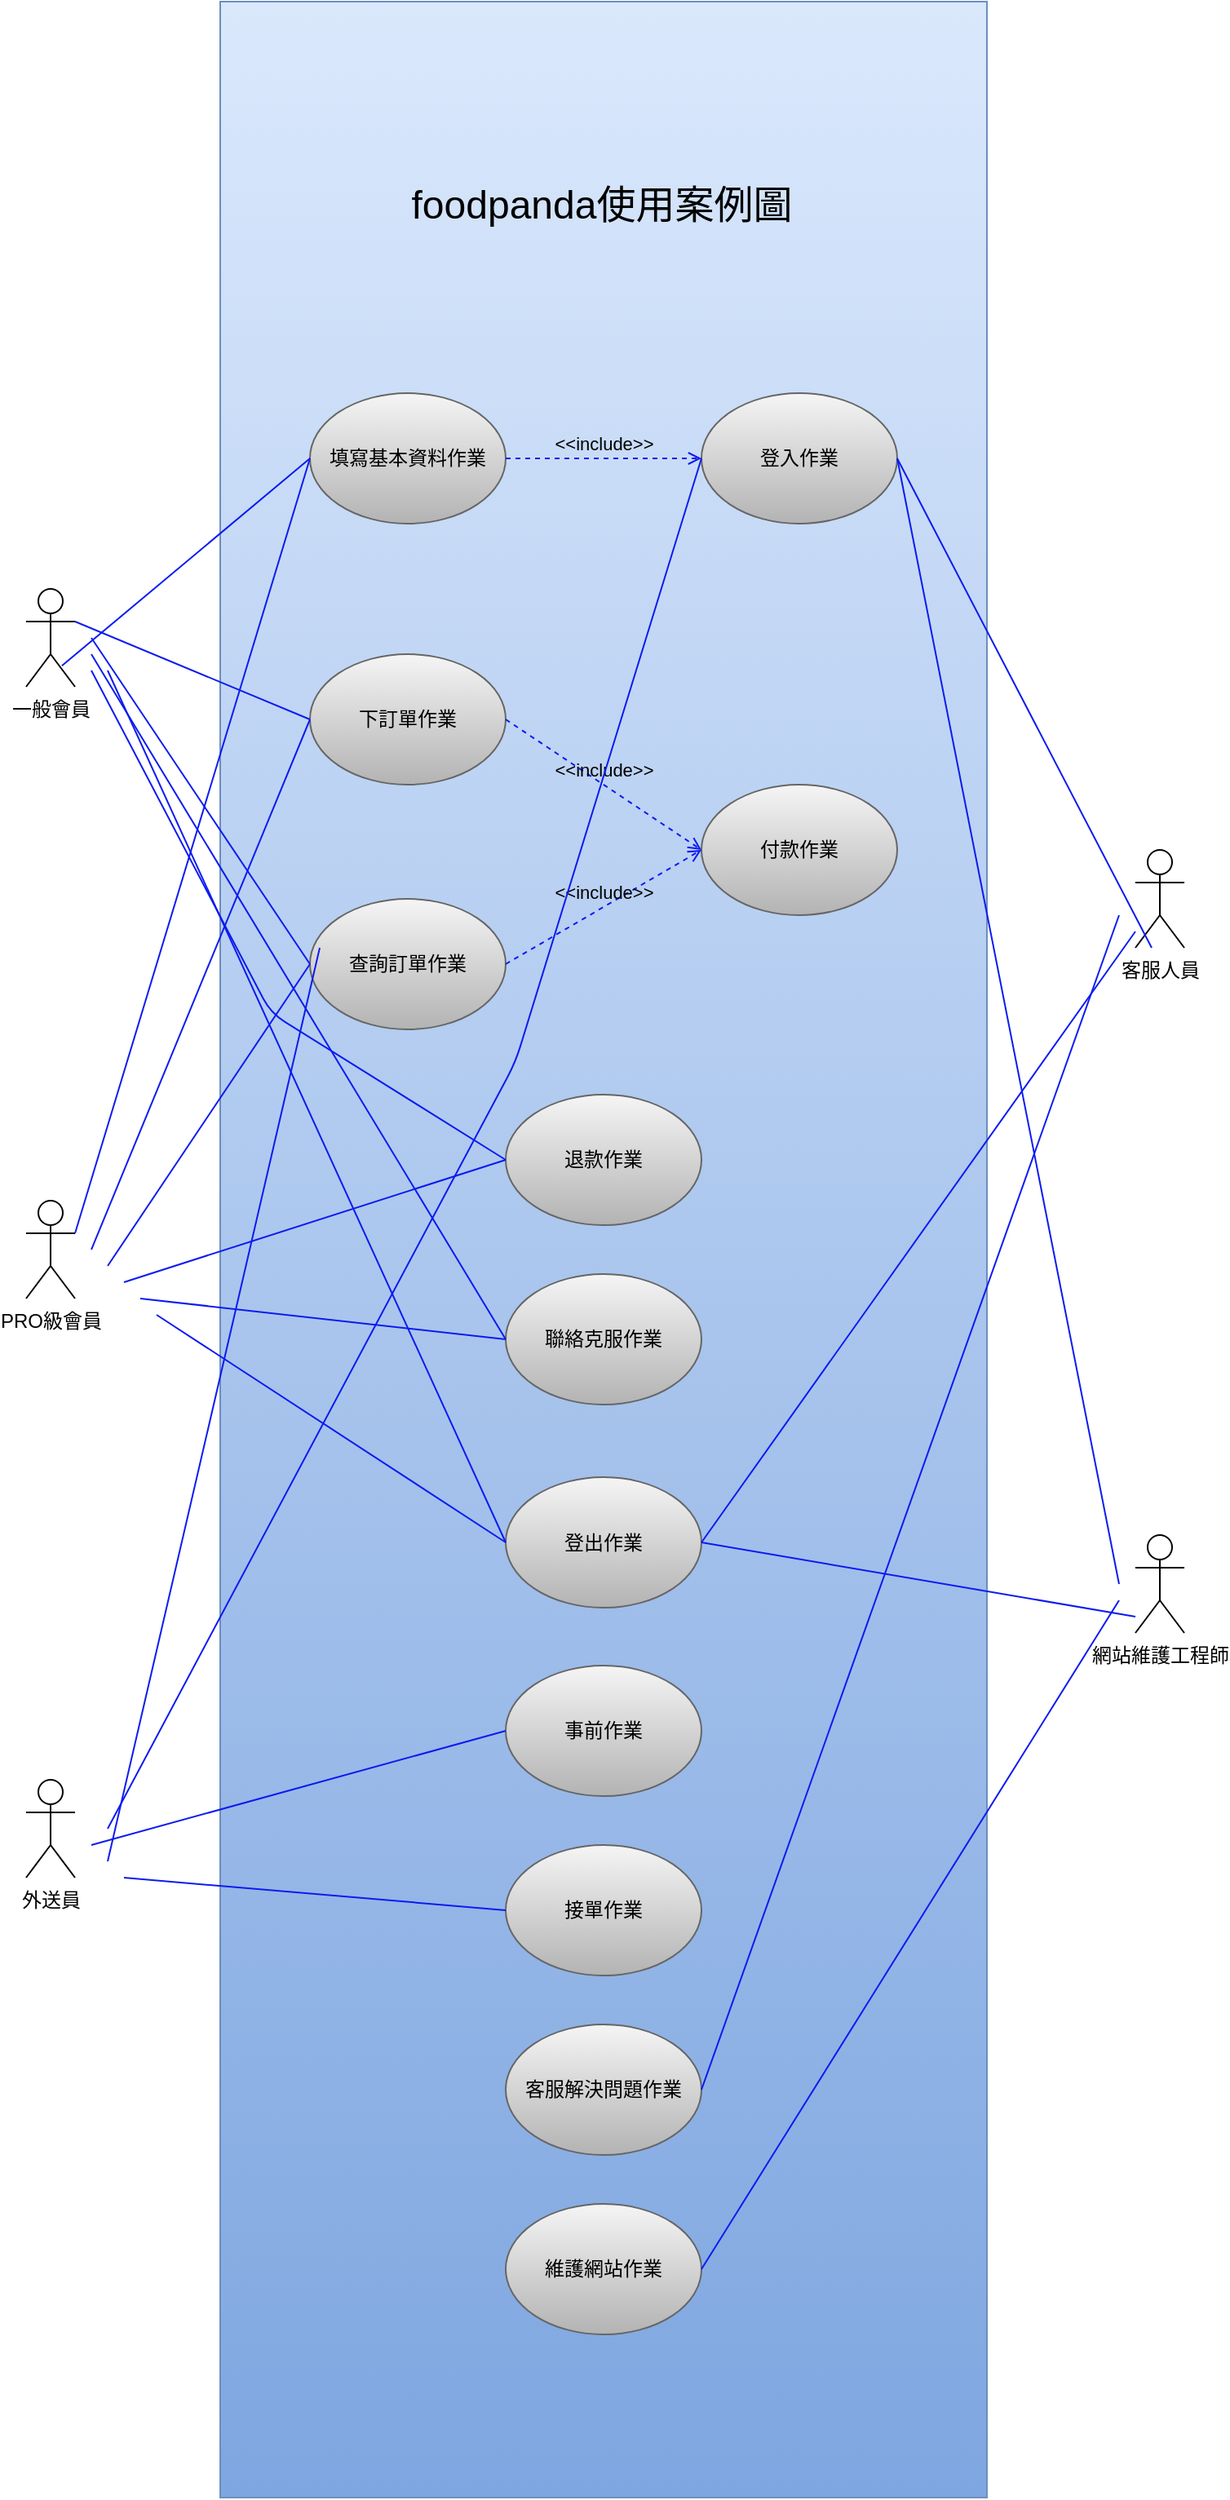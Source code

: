 <mxfile>
    <diagram id="5nWFcHsJlzp0EEoHFMl1" name="use_case_diagram">
        <mxGraphModel dx="956" dy="1468" grid="1" gridSize="10" guides="1" tooltips="1" connect="1" arrows="1" fold="1" page="1" pageScale="1" pageWidth="827" pageHeight="1169" math="0" shadow="0">
            <root>
                <mxCell id="0"/>
                <mxCell id="1" parent="0"/>
                <mxCell id="2" value="" style="rounded=0;whiteSpace=wrap;html=1;fillColor=#dae8fc;gradientColor=#7ea6e0;strokeColor=#6c8ebf;" parent="1" vertex="1">
                    <mxGeometry x="179" y="30" width="470" height="1530" as="geometry"/>
                </mxCell>
                <mxCell id="4" value="&lt;font color=&quot;#000000&quot;&gt;登入作業&lt;/font&gt;" style="ellipse;whiteSpace=wrap;html=1;fillColor=#f5f5f5;strokeColor=#666666;gradientColor=#b3b3b3;" parent="1" vertex="1">
                    <mxGeometry x="474" y="270" width="120" height="80" as="geometry"/>
                </mxCell>
                <mxCell id="5" value="&lt;font color=&quot;#000000&quot;&gt;填寫基本資料作業&lt;/font&gt;" style="ellipse;whiteSpace=wrap;html=1;fillColor=#f5f5f5;strokeColor=#666666;gradientColor=#b3b3b3;" parent="1" vertex="1">
                    <mxGeometry x="234" y="270" width="120" height="80" as="geometry"/>
                </mxCell>
                <mxCell id="6" value="&lt;font color=&quot;#000000&quot;&gt;下訂單作業&lt;/font&gt;" style="ellipse;whiteSpace=wrap;html=1;fillColor=#f5f5f5;strokeColor=#666666;gradientColor=#b3b3b3;" parent="1" vertex="1">
                    <mxGeometry x="234" y="430" width="120" height="80" as="geometry"/>
                </mxCell>
                <mxCell id="7" value="&lt;font color=&quot;#000000&quot;&gt;查詢訂單作業&lt;/font&gt;&lt;span style=&quot;color: rgba(0 , 0 , 0 , 0) ; font-family: monospace ; font-size: 0px&quot;&gt;%3CmxGraphModel%3E%3Croot%3E%3CmxCell%20id%3D%220%22%2F%3E%3CmxCell%20id%3D%221%22%20parent%3D%220%22%2F%3E%3CmxCell%20id%3D%222%22%20value%3D%22%26lt%3Bfont%20color%3D%26quot%3B%23000000%26quot%3B%26gt%3B%E4%B8%8B%E8%A8%82%E5%96%AE%E4%BD%9C%E6%A5%AD%26lt%3B%2Ffont%26gt%3B%22%20style%3D%22ellipse%3BwhiteSpace%3Dwrap%3Bhtml%3D1%3BfillColor%3D%23f5f5f5%3BstrokeColor%3D%23666666%3BgradientColor%3D%23b3b3b3%3B%22%20vertex%3D%221%22%20parent%3D%221%22%3E%3CmxGeometry%20x%3D%22354%22%20y%3D%22420%22%20width%3D%22120%22%20height%3D%2280%22%20as%3D%22geometry%22%2F%3E%3C%2FmxCell%3E%3C%2Froot%3E%3C%2FmxGraphModel%3E&lt;/span&gt;" style="ellipse;whiteSpace=wrap;html=1;fillColor=#f5f5f5;strokeColor=#666666;gradientColor=#b3b3b3;" parent="1" vertex="1">
                    <mxGeometry x="234" y="580" width="120" height="80" as="geometry"/>
                </mxCell>
                <mxCell id="8" value="&lt;font color=&quot;#000000&quot;&gt;付款作業&lt;/font&gt;" style="ellipse;whiteSpace=wrap;html=1;fillColor=#f5f5f5;strokeColor=#666666;gradientColor=#b3b3b3;" parent="1" vertex="1">
                    <mxGeometry x="474" y="510" width="120" height="80" as="geometry"/>
                </mxCell>
                <mxCell id="9" value="&lt;font color=&quot;#000000&quot;&gt;退款作業&lt;/font&gt;" style="ellipse;whiteSpace=wrap;html=1;fillColor=#f5f5f5;strokeColor=#666666;gradientColor=#b3b3b3;" parent="1" vertex="1">
                    <mxGeometry x="354" y="700" width="120" height="80" as="geometry"/>
                </mxCell>
                <mxCell id="12" value="&lt;font color=&quot;#000000&quot;&gt;聯絡克服作業&lt;/font&gt;" style="ellipse;whiteSpace=wrap;html=1;fillColor=#f5f5f5;strokeColor=#666666;gradientColor=#b3b3b3;" parent="1" vertex="1">
                    <mxGeometry x="354" y="810" width="120" height="80" as="geometry"/>
                </mxCell>
                <mxCell id="13" value="&lt;font color=&quot;#000000&quot;&gt;登出作業&lt;/font&gt;" style="ellipse;whiteSpace=wrap;html=1;fillColor=#f5f5f5;strokeColor=#666666;gradientColor=#b3b3b3;" parent="1" vertex="1">
                    <mxGeometry x="354" y="934.5" width="120" height="80" as="geometry"/>
                </mxCell>
                <mxCell id="14" value="&lt;font color=&quot;#000000&quot;&gt;事前作業&lt;/font&gt;" style="ellipse;whiteSpace=wrap;html=1;fillColor=#f5f5f5;strokeColor=#666666;gradientColor=#b3b3b3;" parent="1" vertex="1">
                    <mxGeometry x="354" y="1050" width="120" height="80" as="geometry"/>
                </mxCell>
                <mxCell id="15" value="&lt;font color=&quot;#000000&quot;&gt;接單作業&lt;/font&gt;" style="ellipse;whiteSpace=wrap;html=1;fillColor=#f5f5f5;strokeColor=#666666;gradientColor=#b3b3b3;" parent="1" vertex="1">
                    <mxGeometry x="354" y="1160" width="120" height="80" as="geometry"/>
                </mxCell>
                <mxCell id="16" value="&lt;font color=&quot;#000000&quot;&gt;客服解決問題作業&lt;/font&gt;" style="ellipse;whiteSpace=wrap;html=1;fillColor=#f5f5f5;strokeColor=#666666;gradientColor=#b3b3b3;" parent="1" vertex="1">
                    <mxGeometry x="354" y="1270" width="120" height="80" as="geometry"/>
                </mxCell>
                <mxCell id="17" value="&lt;font color=&quot;#000000&quot;&gt;維護網站作業&lt;/font&gt;" style="ellipse;whiteSpace=wrap;html=1;fillColor=#f5f5f5;strokeColor=#666666;gradientColor=#b3b3b3;" parent="1" vertex="1">
                    <mxGeometry x="354" y="1380" width="120" height="80" as="geometry"/>
                </mxCell>
                <mxCell id="18" value="&amp;lt;&amp;lt;include&amp;gt;&amp;gt;" style="html=1;verticalAlign=bottom;labelBackgroundColor=none;endArrow=open;endFill=0;dashed=1;fontColor=#000000;exitX=1;exitY=0.5;exitDx=0;exitDy=0;entryX=0;entryY=0.5;entryDx=0;entryDy=0;strokeColor=#0C1BF0;" parent="1" source="5" target="4" edge="1">
                    <mxGeometry width="160" relative="1" as="geometry">
                        <mxPoint x="320" y="490" as="sourcePoint"/>
                        <mxPoint x="480" y="490" as="targetPoint"/>
                    </mxGeometry>
                </mxCell>
                <mxCell id="19" value="&amp;lt;&amp;lt;include&amp;gt;&amp;gt;" style="html=1;verticalAlign=bottom;labelBackgroundColor=none;endArrow=open;endFill=0;dashed=1;fontColor=#000000;exitX=1;exitY=0.5;exitDx=0;exitDy=0;entryX=0;entryY=0.5;entryDx=0;entryDy=0;strokeColor=#0C1BF0;" parent="1" source="6" target="8" edge="1">
                    <mxGeometry width="160" relative="1" as="geometry">
                        <mxPoint x="364" y="320" as="sourcePoint"/>
                        <mxPoint x="484" y="320" as="targetPoint"/>
                    </mxGeometry>
                </mxCell>
                <mxCell id="20" value="&amp;lt;&amp;lt;include&amp;gt;&amp;gt;" style="html=1;verticalAlign=bottom;labelBackgroundColor=none;endArrow=open;endFill=0;dashed=1;fontColor=#000000;exitX=1;exitY=0.5;exitDx=0;exitDy=0;entryX=0;entryY=0.5;entryDx=0;entryDy=0;strokeColor=#0C1BF0;" parent="1" source="7" target="8" edge="1">
                    <mxGeometry width="160" relative="1" as="geometry">
                        <mxPoint x="364" y="480" as="sourcePoint"/>
                        <mxPoint x="484" y="560" as="targetPoint"/>
                    </mxGeometry>
                </mxCell>
                <mxCell id="21" value="一般會員" style="shape=umlActor;verticalLabelPosition=bottom;verticalAlign=top;html=1;fontColor=#000000;" parent="1" vertex="1">
                    <mxGeometry x="60" y="390" width="30" height="60" as="geometry"/>
                </mxCell>
                <mxCell id="22" value="&lt;font style=&quot;font-size: 24px&quot;&gt;foodpanda使用案例圖&lt;/font&gt;" style="text;html=1;strokeColor=none;fillColor=none;align=center;verticalAlign=middle;whiteSpace=wrap;rounded=0;fontColor=#000000;" parent="1" vertex="1">
                    <mxGeometry x="286" y="140" width="254" height="30" as="geometry"/>
                </mxCell>
                <mxCell id="23" value="PRO級會員" style="shape=umlActor;verticalLabelPosition=bottom;verticalAlign=top;html=1;fontColor=#000000;" parent="1" vertex="1">
                    <mxGeometry x="60" y="765" width="30" height="60" as="geometry"/>
                </mxCell>
                <mxCell id="24" value="外送員" style="shape=umlActor;verticalLabelPosition=bottom;verticalAlign=top;html=1;fontColor=#000000;" parent="1" vertex="1">
                    <mxGeometry x="60" y="1120" width="30" height="60" as="geometry"/>
                </mxCell>
                <mxCell id="25" value="客服人員" style="shape=umlActor;verticalLabelPosition=bottom;verticalAlign=top;html=1;fontColor=#000000;" parent="1" vertex="1">
                    <mxGeometry x="740" y="550" width="30" height="60" as="geometry"/>
                </mxCell>
                <mxCell id="26" value="網站維護工程師" style="shape=umlActor;verticalLabelPosition=bottom;verticalAlign=top;html=1;fontColor=#000000;" parent="1" vertex="1">
                    <mxGeometry x="740" y="970" width="30" height="60" as="geometry"/>
                </mxCell>
                <mxCell id="27" value="" style="endArrow=none;html=1;fontSize=24;fontColor=#000000;strokeColor=#0C1BF0;exitX=0.731;exitY=0.786;exitDx=0;exitDy=0;exitPerimeter=0;entryX=0;entryY=0.5;entryDx=0;entryDy=0;" parent="1" source="21" target="5" edge="1">
                    <mxGeometry width="50" height="50" relative="1" as="geometry">
                        <mxPoint x="400" y="670" as="sourcePoint"/>
                        <mxPoint x="450" y="620" as="targetPoint"/>
                    </mxGeometry>
                </mxCell>
                <mxCell id="28" value="" style="endArrow=none;html=1;fontSize=24;fontColor=#000000;strokeColor=#0C1BF0;exitX=1;exitY=0.333;exitDx=0;exitDy=0;exitPerimeter=0;entryX=0;entryY=0.5;entryDx=0;entryDy=0;" parent="1" source="21" target="6" edge="1">
                    <mxGeometry width="50" height="50" relative="1" as="geometry">
                        <mxPoint x="91.93" y="447.16" as="sourcePoint"/>
                        <mxPoint x="244" y="320" as="targetPoint"/>
                    </mxGeometry>
                </mxCell>
                <mxCell id="29" value="" style="endArrow=none;html=1;fontSize=24;fontColor=#000000;strokeColor=#0C1BF0;exitX=1;exitY=0.333;exitDx=0;exitDy=0;exitPerimeter=0;entryX=0;entryY=0.5;entryDx=0;entryDy=0;" parent="1" target="7" edge="1">
                    <mxGeometry width="50" height="50" relative="1" as="geometry">
                        <mxPoint x="100" y="420" as="sourcePoint"/>
                        <mxPoint x="244" y="480.0" as="targetPoint"/>
                    </mxGeometry>
                </mxCell>
                <mxCell id="30" value="" style="endArrow=none;html=1;fontSize=24;fontColor=#000000;strokeColor=#0C1BF0;entryX=0;entryY=0.5;entryDx=0;entryDy=0;" parent="1" target="9" edge="1">
                    <mxGeometry width="50" height="50" relative="1" as="geometry">
                        <mxPoint x="100" y="440" as="sourcePoint"/>
                        <mxPoint x="244" y="630.0" as="targetPoint"/>
                        <Array as="points">
                            <mxPoint x="210" y="650"/>
                        </Array>
                    </mxGeometry>
                </mxCell>
                <mxCell id="31" value="" style="endArrow=none;html=1;fontSize=24;fontColor=#000000;strokeColor=#0C1BF0;entryX=0;entryY=0.5;entryDx=0;entryDy=0;" parent="1" target="12" edge="1">
                    <mxGeometry width="50" height="50" relative="1" as="geometry">
                        <mxPoint x="100" y="430" as="sourcePoint"/>
                        <mxPoint x="244" y="630.0" as="targetPoint"/>
                    </mxGeometry>
                </mxCell>
                <mxCell id="32" value="" style="endArrow=none;html=1;fontSize=24;fontColor=#000000;strokeColor=#0C1BF0;entryX=0;entryY=0.5;entryDx=0;entryDy=0;" parent="1" target="13" edge="1">
                    <mxGeometry width="50" height="50" relative="1" as="geometry">
                        <mxPoint x="110" y="440" as="sourcePoint"/>
                        <mxPoint x="364.0" y="860.0" as="targetPoint"/>
                    </mxGeometry>
                </mxCell>
                <mxCell id="33" value="" style="endArrow=none;html=1;fontSize=24;fontColor=#000000;strokeColor=#0C1BF0;exitX=1;exitY=0.333;exitDx=0;exitDy=0;exitPerimeter=0;entryX=0;entryY=0.5;entryDx=0;entryDy=0;" parent="1" source="23" target="5" edge="1">
                    <mxGeometry width="50" height="50" relative="1" as="geometry">
                        <mxPoint x="420" y="810" as="sourcePoint"/>
                        <mxPoint x="470" y="760" as="targetPoint"/>
                    </mxGeometry>
                </mxCell>
                <mxCell id="34" value="" style="endArrow=none;html=1;fontSize=24;fontColor=#000000;strokeColor=#0C1BF0;exitX=1;exitY=0.333;exitDx=0;exitDy=0;exitPerimeter=0;entryX=0;entryY=0.5;entryDx=0;entryDy=0;" parent="1" target="6" edge="1">
                    <mxGeometry width="50" height="50" relative="1" as="geometry">
                        <mxPoint x="100" y="795" as="sourcePoint"/>
                        <mxPoint x="244" y="320" as="targetPoint"/>
                    </mxGeometry>
                </mxCell>
                <mxCell id="35" value="" style="endArrow=none;html=1;fontSize=24;fontColor=#000000;strokeColor=#0C1BF0;exitX=1;exitY=0.333;exitDx=0;exitDy=0;exitPerimeter=0;entryX=0;entryY=0.5;entryDx=0;entryDy=0;" parent="1" target="7" edge="1">
                    <mxGeometry width="50" height="50" relative="1" as="geometry">
                        <mxPoint x="110" y="805" as="sourcePoint"/>
                        <mxPoint x="244" y="480" as="targetPoint"/>
                    </mxGeometry>
                </mxCell>
                <mxCell id="36" value="" style="endArrow=none;html=1;fontSize=24;fontColor=#000000;strokeColor=#0C1BF0;exitX=1;exitY=0.333;exitDx=0;exitDy=0;exitPerimeter=0;entryX=0;entryY=0.5;entryDx=0;entryDy=0;" parent="1" target="9" edge="1">
                    <mxGeometry width="50" height="50" relative="1" as="geometry">
                        <mxPoint x="120" y="815" as="sourcePoint"/>
                        <mxPoint x="244" y="630.0" as="targetPoint"/>
                    </mxGeometry>
                </mxCell>
                <mxCell id="37" value="" style="endArrow=none;html=1;fontSize=24;fontColor=#000000;strokeColor=#0C1BF0;exitX=1;exitY=0.333;exitDx=0;exitDy=0;exitPerimeter=0;entryX=0;entryY=0.5;entryDx=0;entryDy=0;" parent="1" target="12" edge="1">
                    <mxGeometry width="50" height="50" relative="1" as="geometry">
                        <mxPoint x="130" y="825" as="sourcePoint"/>
                        <mxPoint x="364" y="750" as="targetPoint"/>
                    </mxGeometry>
                </mxCell>
                <mxCell id="38" value="" style="endArrow=none;html=1;fontSize=24;fontColor=#000000;strokeColor=#0C1BF0;exitX=1;exitY=0.333;exitDx=0;exitDy=0;exitPerimeter=0;entryX=0;entryY=0.5;entryDx=0;entryDy=0;" parent="1" target="13" edge="1">
                    <mxGeometry width="50" height="50" relative="1" as="geometry">
                        <mxPoint x="140" y="835" as="sourcePoint"/>
                        <mxPoint x="364" y="860" as="targetPoint"/>
                    </mxGeometry>
                </mxCell>
                <mxCell id="39" value="" style="endArrow=none;html=1;fontSize=24;fontColor=#000000;strokeColor=#0C1BF0;entryX=0;entryY=0.5;entryDx=0;entryDy=0;" parent="1" target="4" edge="1">
                    <mxGeometry width="50" height="50" relative="1" as="geometry">
                        <mxPoint x="110" y="1150" as="sourcePoint"/>
                        <mxPoint x="470" y="1120" as="targetPoint"/>
                        <Array as="points">
                            <mxPoint x="360" y="680"/>
                        </Array>
                    </mxGeometry>
                </mxCell>
                <mxCell id="40" value="" style="endArrow=none;html=1;fontSize=24;fontColor=#000000;strokeColor=#0C1BF0;entryX=0;entryY=0.5;entryDx=0;entryDy=0;" parent="1" target="14" edge="1">
                    <mxGeometry width="50" height="50" relative="1" as="geometry">
                        <mxPoint x="100" y="1160" as="sourcePoint"/>
                        <mxPoint x="470" y="940" as="targetPoint"/>
                    </mxGeometry>
                </mxCell>
                <mxCell id="41" value="" style="endArrow=none;html=1;fontSize=24;fontColor=#000000;strokeColor=#0C1BF0;" parent="1" edge="1">
                    <mxGeometry width="50" height="50" relative="1" as="geometry">
                        <mxPoint x="110" y="1170" as="sourcePoint"/>
                        <mxPoint x="240" y="610" as="targetPoint"/>
                    </mxGeometry>
                </mxCell>
                <mxCell id="42" value="" style="endArrow=none;html=1;fontSize=24;fontColor=#000000;strokeColor=#0C1BF0;entryX=0;entryY=0.5;entryDx=0;entryDy=0;" parent="1" target="15" edge="1">
                    <mxGeometry width="50" height="50" relative="1" as="geometry">
                        <mxPoint x="120" y="1180" as="sourcePoint"/>
                        <mxPoint x="250" y="620.0" as="targetPoint"/>
                    </mxGeometry>
                </mxCell>
                <mxCell id="44" value="" style="endArrow=none;html=1;fontSize=24;fontColor=#000000;strokeColor=#0C1BF0;exitX=1;exitY=0.5;exitDx=0;exitDy=0;" parent="1" source="16" edge="1">
                    <mxGeometry width="50" height="50" relative="1" as="geometry">
                        <mxPoint x="420" y="810" as="sourcePoint"/>
                        <mxPoint x="730" y="590" as="targetPoint"/>
                    </mxGeometry>
                </mxCell>
                <mxCell id="45" value="" style="endArrow=none;html=1;fontSize=24;fontColor=#000000;strokeColor=#0C1BF0;exitX=1;exitY=0.5;exitDx=0;exitDy=0;" parent="1" source="4" edge="1">
                    <mxGeometry width="50" height="50" relative="1" as="geometry">
                        <mxPoint x="420" y="810" as="sourcePoint"/>
                        <mxPoint x="730" y="1000" as="targetPoint"/>
                    </mxGeometry>
                </mxCell>
                <mxCell id="46" value="" style="endArrow=none;html=1;fontSize=24;fontColor=#000000;strokeColor=#0C1BF0;exitX=1;exitY=0.5;exitDx=0;exitDy=0;" parent="1" source="17" edge="1">
                    <mxGeometry width="50" height="50" relative="1" as="geometry">
                        <mxPoint x="420" y="810" as="sourcePoint"/>
                        <mxPoint x="730" y="1010" as="targetPoint"/>
                    </mxGeometry>
                </mxCell>
                <mxCell id="48" value="" style="endArrow=none;html=1;fontSize=24;fontColor=#000000;strokeColor=#0C1BF0;exitX=1;exitY=0.5;exitDx=0;exitDy=0;" edge="1" parent="1" source="13">
                    <mxGeometry width="50" height="50" relative="1" as="geometry">
                        <mxPoint x="484" y="1320" as="sourcePoint"/>
                        <mxPoint x="740.0" y="600.0" as="targetPoint"/>
                    </mxGeometry>
                </mxCell>
                <mxCell id="49" value="" style="endArrow=none;html=1;fontSize=24;fontColor=#000000;strokeColor=#0C1BF0;exitX=1;exitY=0.5;exitDx=0;exitDy=0;" edge="1" parent="1" source="4">
                    <mxGeometry width="50" height="50" relative="1" as="geometry">
                        <mxPoint x="484" y="984.5" as="sourcePoint"/>
                        <mxPoint x="750.0" y="610.0" as="targetPoint"/>
                    </mxGeometry>
                </mxCell>
                <mxCell id="50" value="" style="endArrow=none;html=1;fontSize=24;fontColor=#000000;strokeColor=#0C1BF0;exitX=1;exitY=0.5;exitDx=0;exitDy=0;" edge="1" parent="1" source="13">
                    <mxGeometry width="50" height="50" relative="1" as="geometry">
                        <mxPoint x="480" y="970" as="sourcePoint"/>
                        <mxPoint x="740.0" y="1020" as="targetPoint"/>
                    </mxGeometry>
                </mxCell>
            </root>
        </mxGraphModel>
    </diagram>
</mxfile>